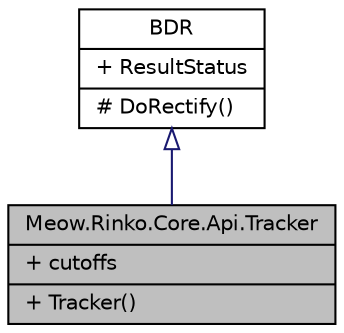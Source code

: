 digraph "Meow.Rinko.Core.Api.Tracker"
{
 // LATEX_PDF_SIZE
  edge [fontname="Helvetica",fontsize="10",labelfontname="Helvetica",labelfontsize="10"];
  node [fontname="Helvetica",fontsize="10",shape=record];
  Node1 [label="{Meow.Rinko.Core.Api.Tracker\n|+ cutoffs\l|+ Tracker()\l}",height=0.2,width=0.4,color="black", fillcolor="grey75", style="filled", fontcolor="black",tooltip="榜线高度查询"];
  Node2 -> Node1 [dir="back",color="midnightblue",fontsize="10",style="solid",arrowtail="onormal",fontname="Helvetica"];
  Node2 [label="{BDR\n|+ ResultStatus\l|# DoRectify()\l}",height=0.2,width=0.4,color="black", fillcolor="white", style="filled",URL="$classMeow_1_1Rinko_1_1Core_1_1Api_1_1BDR.html",tooltip="所有带参数查询的返回基类"];
}
